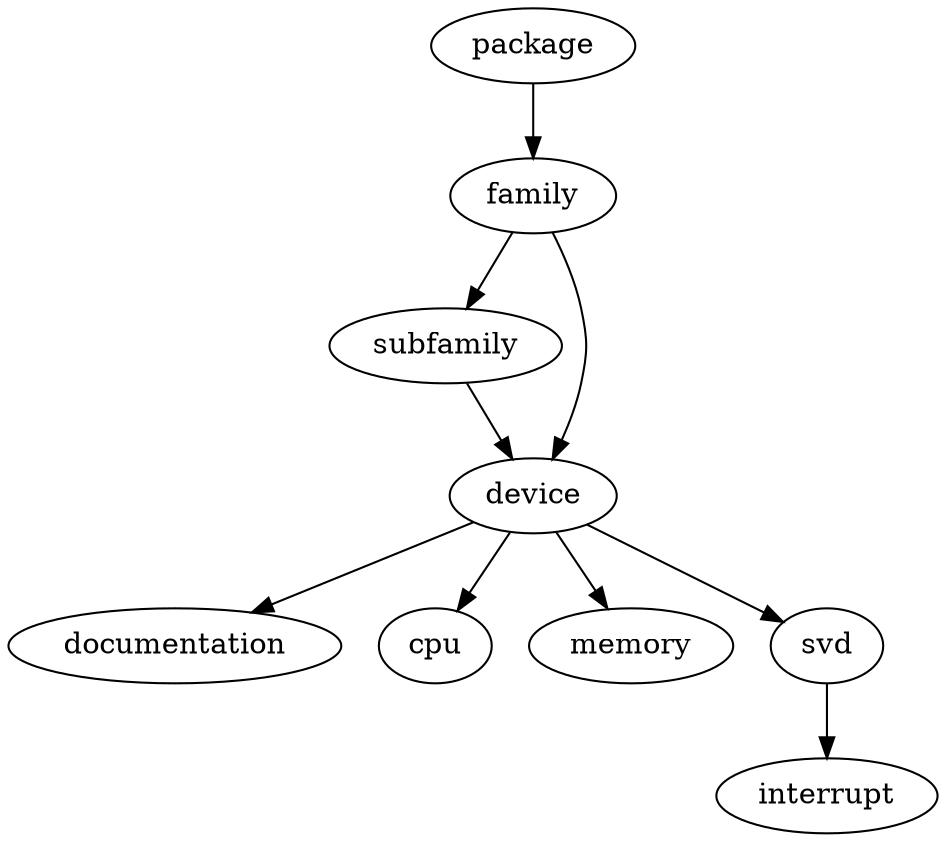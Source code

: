 digraph Plan {

graph [dpi = 100];

	package
	family
	subfamily
	device
	documentation

	cpu
	memory
	interrupt
	svd

	package -> family
	family -> subfamily
	subfamily -> device
	family -> device
	device -> cpu
	device -> memory
	device -> svd
	device -> documentation
	svd -> interrupt
}
